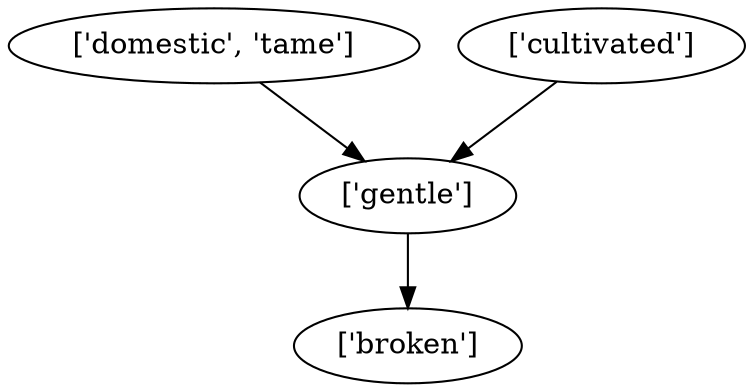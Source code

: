 strict digraph  {
	"['domestic', 'tame']" -> "['gentle']";
	"['gentle']" -> "['broken']";
	"['cultivated']" -> "['gentle']";
}
